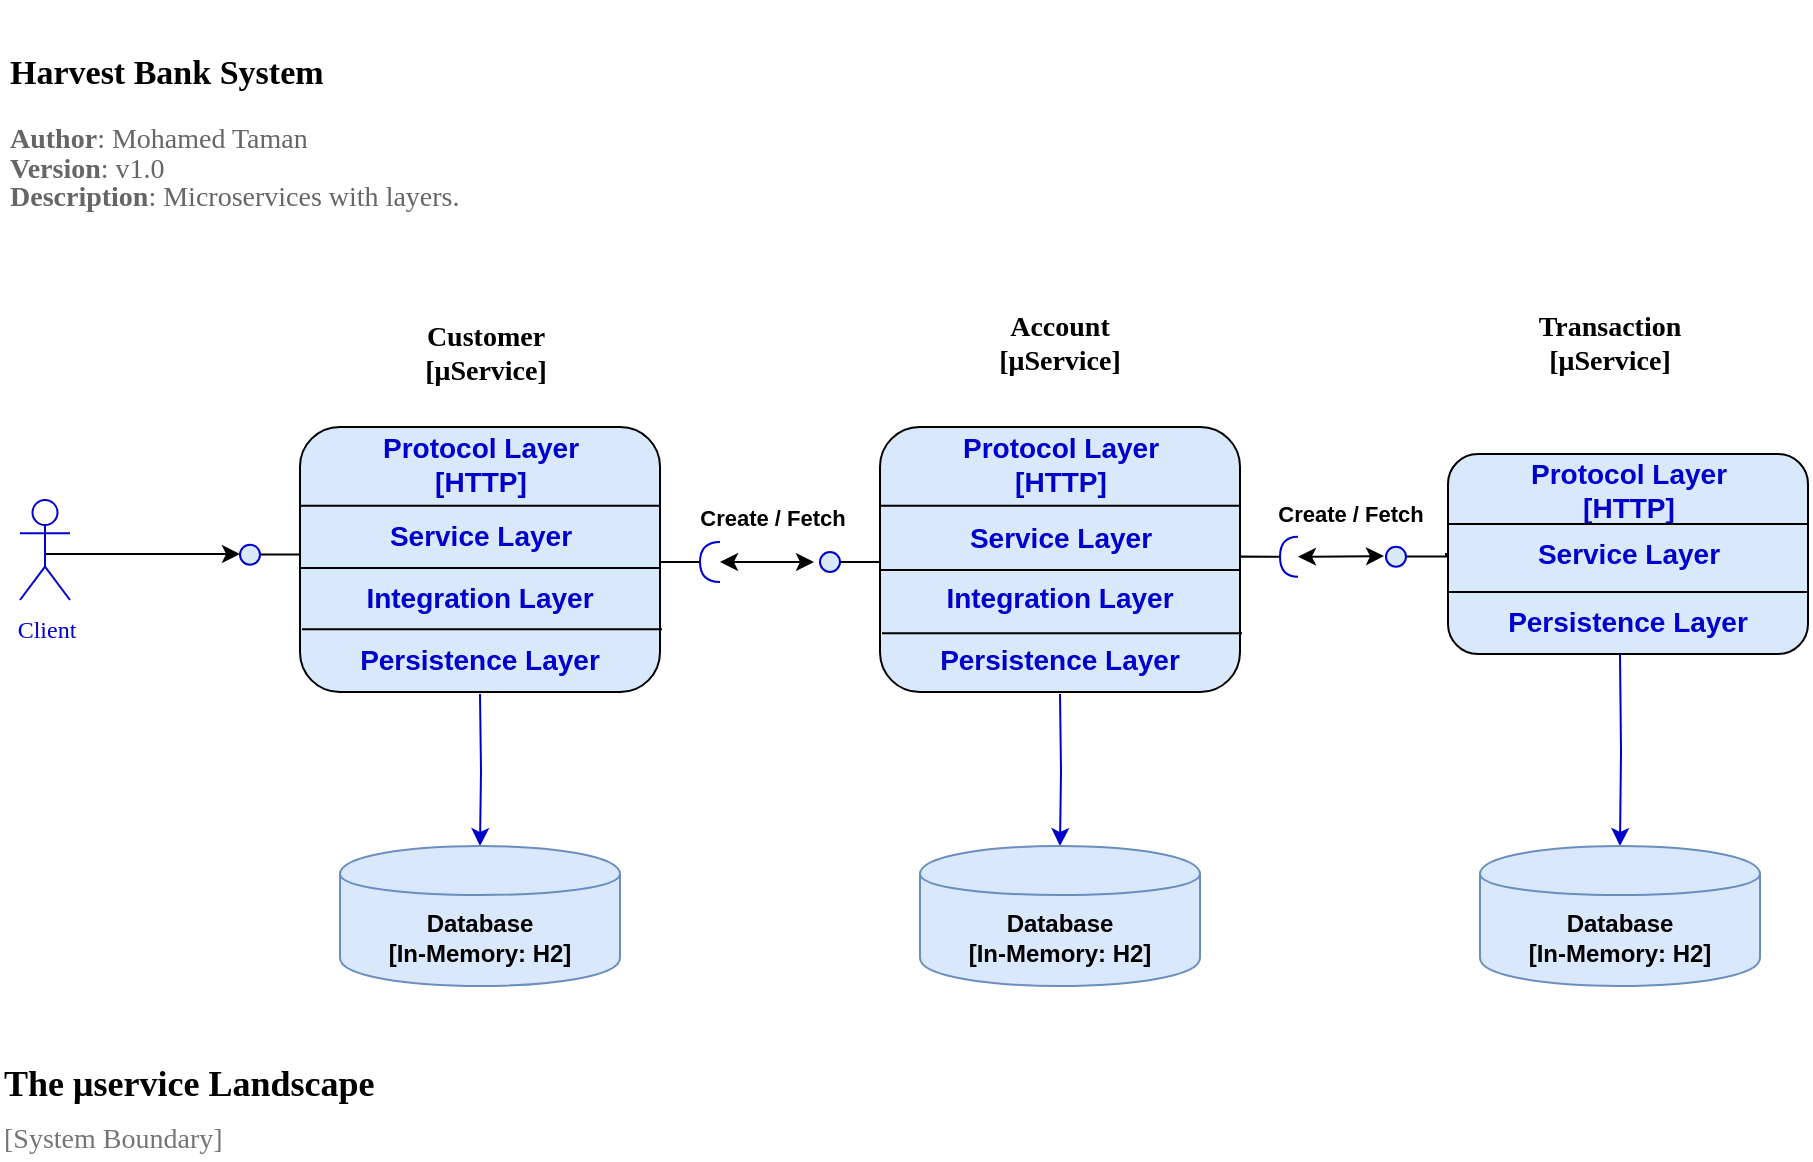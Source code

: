 <mxfile version="13.6.2" type="device"><diagram id="AB_V6vzYw9LKZ90D6go7" name="Persistence_v1"><mxGraphModel dx="1106" dy="933" grid="1" gridSize="10" guides="1" tooltips="1" connect="1" arrows="1" fold="1" page="1" pageScale="1" pageWidth="1169" pageHeight="827" math="0" shadow="0"><root><mxCell id="0"/><mxCell id="1" parent="0"/><mxCell id="fn8ZvxMflA4XxyqK2Ws9-24" style="edgeStyle=orthogonalEdgeStyle;rounded=0;orthogonalLoop=1;jettySize=auto;html=1;entryX=1;entryY=0.5;entryDx=0;entryDy=0;endArrow=none;endFill=0;" edge="1" parent="1" source="0qw5BtmiIt8Ztd468OAD-27" target="0qw5BtmiIt8Ztd468OAD-1"><mxGeometry relative="1" as="geometry"/></mxCell><mxCell id="fn8ZvxMflA4XxyqK2Ws9-27" style="edgeStyle=orthogonalEdgeStyle;rounded=0;orthogonalLoop=1;jettySize=auto;html=1;exitX=0;exitY=0.5;exitDx=0;exitDy=0;exitPerimeter=0;endArrow=classic;endFill=1;startArrow=classic;startFill=1;" edge="1" parent="1" source="0qw5BtmiIt8Ztd468OAD-27"><mxGeometry relative="1" as="geometry"><mxPoint x="527" y="344" as="targetPoint"/></mxGeometry></mxCell><mxCell id="fn8ZvxMflA4XxyqK2Ws9-34" value="Create / Fetch" style="edgeLabel;html=1;align=center;verticalAlign=middle;resizable=0;points=[];fontStyle=1" vertex="1" connectable="0" parent="fn8ZvxMflA4XxyqK2Ws9-27"><mxGeometry x="-0.106" relative="1" as="geometry"><mxPoint x="5" y="-22" as="offset"/></mxGeometry></mxCell><mxCell id="0qw5BtmiIt8Ztd468OAD-27" value="" style="shape=requiredInterface;html=1;verticalLabelPosition=bottom;rounded=1;shadow=0;glass=0;strokeColor=#0000CC;fillColor=#1685BA;fontSize=14;fontColor=#FFFFFF;rotation=-180;" parent="1" vertex="1"><mxGeometry x="470" y="334" width="10" height="20" as="geometry"/></mxCell><mxCell id="0qw5BtmiIt8Ztd468OAD-32" value="" style="group;strokeColor=none;" parent="1" vertex="1" connectable="0"><mxGeometry x="844" y="270" width="180" height="120" as="geometry"/></mxCell><mxCell id="0qw5BtmiIt8Ztd468OAD-33" value="" style="rounded=1;whiteSpace=wrap;html=1;fillColor=#dae8fc;strokeColor=#000000;" parent="0qw5BtmiIt8Ztd468OAD-32" vertex="1"><mxGeometry y="20" width="180" height="100" as="geometry"/></mxCell><mxCell id="0qw5BtmiIt8Ztd468OAD-34" value="&lt;font color=&quot;#0000cc&quot;&gt;Protocol Layer [HTTP]&lt;/font&gt;" style="text;html=1;align=center;verticalAlign=middle;whiteSpace=wrap;rounded=1;shadow=0;glass=0;fontStyle=1;fontSize=14;" parent="0qw5BtmiIt8Ztd468OAD-32" vertex="1"><mxGeometry x="27.5" y="29" width="125" height="18" as="geometry"/></mxCell><mxCell id="0qw5BtmiIt8Ztd468OAD-35" value="&lt;span style=&quot;color: rgb(0 , 0 , 204)&quot;&gt;Persistence&amp;nbsp;&lt;/span&gt;&lt;font color=&quot;#0000cc&quot;&gt;Layer&lt;/font&gt;" style="text;html=1;strokeColor=none;fillColor=none;align=center;verticalAlign=middle;whiteSpace=wrap;rounded=1;shadow=0;glass=0;fontColor=#FFFFFF;fontStyle=1;fontSize=14;" parent="0qw5BtmiIt8Ztd468OAD-32" vertex="1"><mxGeometry x="20" y="94" width="140" height="20" as="geometry"/></mxCell><mxCell id="0qw5BtmiIt8Ztd468OAD-36" value="&lt;font color=&quot;#0000cc&quot;&gt;Service Layer&lt;/font&gt;" style="text;html=1;strokeColor=none;fillColor=none;align=center;verticalAlign=middle;whiteSpace=wrap;rounded=1;shadow=0;glass=0;fontColor=#FFFFFF;fontStyle=1;fontSize=14;" parent="0qw5BtmiIt8Ztd468OAD-32" vertex="1"><mxGeometry x="32.5" y="59.5" width="115" height="21" as="geometry"/></mxCell><mxCell id="0qw5BtmiIt8Ztd468OAD-37" value="" style="endArrow=none;html=1;" parent="0qw5BtmiIt8Ztd468OAD-32" edge="1"><mxGeometry width="50" height="50" relative="1" as="geometry"><mxPoint x="180" y="55" as="sourcePoint"/><mxPoint y="55" as="targetPoint"/><Array as="points"/></mxGeometry></mxCell><mxCell id="0qw5BtmiIt8Ztd468OAD-38" value="" style="endArrow=none;html=1;" parent="0qw5BtmiIt8Ztd468OAD-32" edge="1"><mxGeometry width="50" height="50" relative="1" as="geometry"><mxPoint x="180" y="89" as="sourcePoint"/><mxPoint y="89" as="targetPoint"/><Array as="points"/></mxGeometry></mxCell><mxCell id="0qw5BtmiIt8Ztd468OAD-50" value="" style="group" parent="1" vertex="1" connectable="0"><mxGeometry x="560" y="250" width="180" height="159" as="geometry"/></mxCell><mxCell id="0qw5BtmiIt8Ztd468OAD-51" value="" style="rounded=1;whiteSpace=wrap;html=1;fillColor=#dae8fc;strokeColor=#000000;" parent="0qw5BtmiIt8Ztd468OAD-50" vertex="1"><mxGeometry y="26.5" width="180" height="132.5" as="geometry"/></mxCell><mxCell id="0qw5BtmiIt8Ztd468OAD-52" value="&lt;font color=&quot;#0000cc&quot;&gt;Protocol Layer [HTTP]&lt;/font&gt;" style="text;html=1;align=center;verticalAlign=middle;whiteSpace=wrap;rounded=1;shadow=0;glass=0;fontStyle=1;fontSize=14;" parent="0qw5BtmiIt8Ztd468OAD-50" vertex="1"><mxGeometry x="27.5" y="33.456" width="125" height="23.85" as="geometry"/></mxCell><mxCell id="0qw5BtmiIt8Ztd468OAD-53" value="&lt;font color=&quot;#0000cc&quot;&gt;Persistence Layer&lt;/font&gt;" style="text;html=1;strokeColor=none;fillColor=none;align=center;verticalAlign=middle;whiteSpace=wrap;rounded=1;shadow=0;glass=0;fontColor=#FFFFFF;fontStyle=1;fontSize=14;" parent="0qw5BtmiIt8Ztd468OAD-50" vertex="1"><mxGeometry x="20" y="129.519" width="140" height="26.5" as="geometry"/></mxCell><mxCell id="0qw5BtmiIt8Ztd468OAD-54" value="&lt;font color=&quot;#0000cc&quot;&gt;Service Layer&lt;/font&gt;" style="text;html=1;strokeColor=none;fillColor=none;align=center;verticalAlign=middle;whiteSpace=wrap;rounded=1;shadow=0;glass=0;fontColor=#FFFFFF;fontStyle=1;fontSize=14;" parent="0qw5BtmiIt8Ztd468OAD-50" vertex="1"><mxGeometry x="32.5" y="67.906" width="115" height="27.825" as="geometry"/></mxCell><mxCell id="0qw5BtmiIt8Ztd468OAD-55" value="" style="endArrow=none;html=1;" parent="0qw5BtmiIt8Ztd468OAD-50" edge="1"><mxGeometry width="50" height="50" relative="1" as="geometry"><mxPoint x="180" y="65.919" as="sourcePoint"/><mxPoint y="65.919" as="targetPoint"/><Array as="points"/></mxGeometry></mxCell><mxCell id="0qw5BtmiIt8Ztd468OAD-56" value="" style="endArrow=none;html=1;" parent="0qw5BtmiIt8Ztd468OAD-50" edge="1"><mxGeometry width="50" height="50" relative="1" as="geometry"><mxPoint x="180" y="98.05" as="sourcePoint"/><mxPoint y="98.05" as="targetPoint"/><Array as="points"/></mxGeometry></mxCell><mxCell id="0qw5BtmiIt8Ztd468OAD-31" value="" style="group;strokeColor=none;" parent="0qw5BtmiIt8Ztd468OAD-50" vertex="1" connectable="0"><mxGeometry x="-290" width="180" height="159" as="geometry"/></mxCell><mxCell id="0qw5BtmiIt8Ztd468OAD-1" value="" style="rounded=1;whiteSpace=wrap;html=1;fillColor=#dae8fc;strokeColor=#000000;" parent="0qw5BtmiIt8Ztd468OAD-31" vertex="1"><mxGeometry y="26.5" width="180" height="132.5" as="geometry"/></mxCell><mxCell id="0qw5BtmiIt8Ztd468OAD-6" value="&lt;font color=&quot;#0000cc&quot;&gt;Protocol Layer [HTTP]&lt;/font&gt;" style="text;html=1;align=center;verticalAlign=middle;whiteSpace=wrap;rounded=1;shadow=0;glass=0;fontStyle=1;fontSize=14;" parent="0qw5BtmiIt8Ztd468OAD-31" vertex="1"><mxGeometry x="27.5" y="33.456" width="125" height="23.85" as="geometry"/></mxCell><mxCell id="0qw5BtmiIt8Ztd468OAD-10" value="&lt;font color=&quot;#0000cc&quot;&gt;Integration Layer&lt;/font&gt;" style="text;html=1;strokeColor=none;fillColor=none;align=center;verticalAlign=middle;whiteSpace=wrap;rounded=1;shadow=0;glass=0;fontColor=#FFFFFF;fontStyle=1;fontSize=14;" parent="0qw5BtmiIt8Ztd468OAD-31" vertex="1"><mxGeometry x="20" y="98.712" width="140" height="26.5" as="geometry"/></mxCell><mxCell id="0qw5BtmiIt8Ztd468OAD-11" value="&lt;font color=&quot;#0000cc&quot;&gt;Service Layer&lt;/font&gt;" style="text;html=1;strokeColor=none;fillColor=none;align=center;verticalAlign=middle;whiteSpace=wrap;rounded=1;shadow=0;glass=0;fontColor=#FFFFFF;fontStyle=1;fontSize=14;" parent="0qw5BtmiIt8Ztd468OAD-31" vertex="1"><mxGeometry x="32.5" y="66.912" width="115" height="27.825" as="geometry"/></mxCell><mxCell id="0qw5BtmiIt8Ztd468OAD-19" value="" style="endArrow=none;html=1;" parent="0qw5BtmiIt8Ztd468OAD-31" edge="1"><mxGeometry width="50" height="50" relative="1" as="geometry"><mxPoint x="180" y="65.919" as="sourcePoint"/><mxPoint y="65.919" as="targetPoint"/><Array as="points"/></mxGeometry></mxCell><mxCell id="0qw5BtmiIt8Ztd468OAD-20" value="" style="endArrow=none;html=1;" parent="0qw5BtmiIt8Ztd468OAD-31" edge="1"><mxGeometry width="50" height="50" relative="1" as="geometry"><mxPoint x="180" y="97.056" as="sourcePoint"/><mxPoint y="97.056" as="targetPoint"/><Array as="points"/></mxGeometry></mxCell><mxCell id="fn8ZvxMflA4XxyqK2Ws9-12" value="&lt;font color=&quot;#0000cc&quot;&gt;Persistence Layer&lt;/font&gt;" style="text;html=1;strokeColor=none;fillColor=none;align=center;verticalAlign=middle;whiteSpace=wrap;rounded=1;shadow=0;glass=0;fontColor=#FFFFFF;fontStyle=1;fontSize=14;" vertex="1" parent="0qw5BtmiIt8Ztd468OAD-31"><mxGeometry x="20" y="129.519" width="140" height="26.5" as="geometry"/></mxCell><mxCell id="0qw5BtmiIt8Ztd468OAD-5" value="Customer&lt;br style=&quot;font-size: 14px&quot;&gt;[μService]" style="text;html=1;strokeColor=none;fillColor=none;align=center;verticalAlign=middle;whiteSpace=wrap;rounded=0;fontStyle=1;fontSize=14;fontFamily=Verdana;" parent="0qw5BtmiIt8Ztd468OAD-31" vertex="1"><mxGeometry x="27.5" y="-30" width="130" height="40" as="geometry"/></mxCell><mxCell id="fn8ZvxMflA4XxyqK2Ws9-10" value="&lt;font color=&quot;#0000cc&quot;&gt;Integration Layer&lt;/font&gt;" style="text;html=1;strokeColor=none;fillColor=none;align=center;verticalAlign=middle;whiteSpace=wrap;rounded=1;shadow=0;glass=0;fontColor=#FFFFFF;fontStyle=1;fontSize=14;" vertex="1" parent="0qw5BtmiIt8Ztd468OAD-50"><mxGeometry x="20" y="99.04" width="140" height="26.5" as="geometry"/></mxCell><mxCell id="0qw5BtmiIt8Ztd468OAD-82" value="" style="edgeStyle=orthogonalEdgeStyle;rounded=0;orthogonalLoop=1;jettySize=auto;html=1;endArrow=classic;endFill=1;strokeColor=#0000CC;fontFamily=Verdana;fontSize=14;fontColor=#FFFFFF;" parent="1" target="0qw5BtmiIt8Ztd468OAD-81" edge="1"><mxGeometry relative="1" as="geometry"><mxPoint x="930" y="390" as="sourcePoint"/></mxGeometry></mxCell><mxCell id="0qw5BtmiIt8Ztd468OAD-62" value="Transaction&lt;br style=&quot;font-size: 14px&quot;&gt;[μService]" style="text;html=1;strokeColor=none;fillColor=none;align=center;verticalAlign=middle;whiteSpace=wrap;rounded=0;fontStyle=1;fontSize=14;fontFamily=Verdana;" parent="1" vertex="1"><mxGeometry x="860" y="210" width="130" height="50" as="geometry"/></mxCell><mxCell id="0qw5BtmiIt8Ztd468OAD-78" value="" style="edgeStyle=orthogonalEdgeStyle;rounded=0;orthogonalLoop=1;jettySize=auto;html=1;endArrow=classic;endFill=1;strokeColor=#0000CC;fontFamily=Verdana;fontSize=14;fontColor=#FFFFFF;" parent="1" target="0qw5BtmiIt8Ztd468OAD-77" edge="1"><mxGeometry relative="1" as="geometry"><mxPoint x="650" y="410" as="sourcePoint"/></mxGeometry></mxCell><mxCell id="0qw5BtmiIt8Ztd468OAD-64" value="Account&lt;br style=&quot;font-size: 14px&quot;&gt;[μService]" style="text;html=1;strokeColor=none;fillColor=none;align=center;verticalAlign=middle;whiteSpace=wrap;rounded=0;fontStyle=1;fontSize=14;fontFamily=Verdana;" parent="1" vertex="1"><mxGeometry x="585" y="210" width="130" height="50" as="geometry"/></mxCell><mxCell id="fn8ZvxMflA4XxyqK2Ws9-22" style="edgeStyle=orthogonalEdgeStyle;rounded=0;orthogonalLoop=1;jettySize=auto;html=1;exitX=0.5;exitY=0.5;exitDx=0;exitDy=0;exitPerimeter=0;entryX=0;entryY=0.267;entryDx=0;entryDy=0;entryPerimeter=0;endArrow=classic;endFill=1;" edge="1" parent="1"><mxGeometry relative="1" as="geometry"><mxPoint x="142.5" y="340" as="sourcePoint"/><mxPoint x="240" y="340" as="targetPoint"/></mxGeometry></mxCell><mxCell id="0qw5BtmiIt8Ztd468OAD-65" value="&lt;font color=&quot;#0000cc&quot; style=&quot;font-size: 12px&quot;&gt;Client&lt;/font&gt;" style="shape=umlActor;verticalLabelPosition=bottom;labelBackgroundColor=#ffffff;verticalAlign=top;html=1;outlineConnect=0;rounded=1;shadow=0;glass=0;strokeColor=#0000CC;fillColor=none;fontFamily=Verdana;fontSize=14;fontColor=#FFFFFF;" parent="1" vertex="1"><mxGeometry x="130" y="313" width="25" height="50" as="geometry"/></mxCell><mxCell id="0qw5BtmiIt8Ztd468OAD-77" value="&lt;span&gt;Database&lt;/span&gt;&lt;div&gt;[In-Memory:&amp;nbsp;H2]&lt;/div&gt;" style="shape=cylinder;whiteSpace=wrap;html=1;boundedLbl=1;rounded=0;labelBackgroundColor=none;fillColor=#dae8fc;fontSize=12;fontColor=#000000;align=center;strokeColor=#6c8ebf;points=[[0.5,0,0],[1,0.25,0],[1,0.5,0],[1,0.75,0],[0.5,1,0],[0,0.75,0],[0,0.5,0],[0,0.25,0]];shadow=0;glass=0;fontStyle=1" parent="1" vertex="1"><mxGeometry x="580" y="486" width="140" height="70" as="geometry"/></mxCell><mxCell id="0qw5BtmiIt8Ztd468OAD-81" value="&lt;span&gt;Database&lt;/span&gt;&lt;div&gt;[In-Memory:&amp;nbsp;H2]&lt;/div&gt;" style="shape=cylinder;whiteSpace=wrap;html=1;boundedLbl=1;rounded=0;labelBackgroundColor=none;fillColor=#dae8fc;fontSize=12;fontColor=#000000;align=center;strokeColor=#6c8ebf;points=[[0.5,0,0],[1,0.25,0],[1,0.5,0],[1,0.75,0],[0.5,1,0],[0,0.75,0],[0,0.5,0],[0,0.25,0]];shadow=0;glass=0;fontStyle=1" parent="1" vertex="1"><mxGeometry x="860" y="486" width="140" height="70" as="geometry"/></mxCell><mxCell id="5hcN-5AcaDWvwceJ7_Z3-1" value="&lt;h2&gt;&lt;span style=&quot;text-align: center&quot;&gt;&lt;font style=&quot;line-height: 30% ; font-size: 17px&quot; color=&quot;#000000&quot;&gt;Harvest Bank System&lt;/font&gt;&lt;/span&gt;&lt;/h2&gt;&lt;p style=&quot;line-height: 20% ; font-size: 14px&quot;&gt;&lt;font style=&quot;font-size: 14px&quot;&gt;&lt;b&gt;Author&lt;/b&gt;: Mohamed Taman&lt;/font&gt;&lt;/p&gt;&lt;p style=&quot;line-height: 0% ; font-size: 14px&quot;&gt;&lt;font style=&quot;font-size: 14px&quot;&gt;&lt;b&gt;Version&lt;/b&gt;: v1.0&lt;/font&gt;&lt;/p&gt;&lt;p style=&quot;line-height: 0% ; font-size: 14px&quot;&gt;&lt;font style=&quot;font-size: 14px&quot;&gt;&lt;b&gt;Description&lt;/b&gt;: Microservices with&amp;nbsp;&lt;/font&gt;&lt;span&gt;layers.&amp;nbsp;&lt;/span&gt;&lt;/p&gt;" style="text;html=1;strokeColor=none;fillColor=none;spacing=5;spacingTop=-20;whiteSpace=wrap;overflow=hidden;rounded=0;fontFamily=Verdana;fontSize=16;fontColor=#666666;align=left;" parent="1" vertex="1"><mxGeometry x="120" y="73" width="300" height="107" as="geometry"/></mxCell><mxCell id="ECD6otBskVYLk4cpAuPM-1" value="" style="group" parent="1" vertex="1" connectable="0"><mxGeometry x="120" y="590" width="250" height="53" as="geometry"/></mxCell><mxCell id="ECD6otBskVYLk4cpAuPM-2" value="&lt;h1 style=&quot;line-height: 23px; font-size: 18px;&quot;&gt;The&amp;nbsp;&lt;span style=&quot;white-space: pre-wrap; font-size: 18px;&quot;&gt;&lt;font style=&quot;font-size: 18px;&quot;&gt;μ&lt;/font&gt;&lt;/span&gt;service Landscape&lt;/h1&gt;" style="text;html=1;strokeColor=none;fillColor=none;align=left;verticalAlign=middle;whiteSpace=wrap;rounded=0;fontSize=18;fontFamily=Verdana;" parent="ECD6otBskVYLk4cpAuPM-1" vertex="1"><mxGeometry width="250" height="30" as="geometry"/></mxCell><mxCell id="ECD6otBskVYLk4cpAuPM-3" value="[System Boundary]" style="text;html=1;strokeColor=none;fillColor=none;align=left;verticalAlign=middle;whiteSpace=wrap;rounded=0;fontFamily=Verdana;fontSize=14;fontColor=#757575;" parent="ECD6otBskVYLk4cpAuPM-1" vertex="1"><mxGeometry y="33" width="150" height="20" as="geometry"/></mxCell><mxCell id="fn8ZvxMflA4XxyqK2Ws9-31" style="edgeStyle=orthogonalEdgeStyle;rounded=0;orthogonalLoop=1;jettySize=auto;html=1;exitX=0;exitY=0.5;exitDx=0;exitDy=0;exitPerimeter=0;entryX=-0.1;entryY=0.467;entryDx=0;entryDy=0;entryPerimeter=0;endArrow=classic;endFill=1;startArrow=classic;startFill=1;" edge="1" parent="1" source="fn8ZvxMflA4XxyqK2Ws9-1" target="0qw5BtmiIt8Ztd468OAD-40"><mxGeometry relative="1" as="geometry"/></mxCell><mxCell id="fn8ZvxMflA4XxyqK2Ws9-32" style="edgeStyle=orthogonalEdgeStyle;rounded=0;orthogonalLoop=1;jettySize=auto;html=1;exitX=1;exitY=0.5;exitDx=0;exitDy=0;exitPerimeter=0;entryX=1;entryY=0.5;entryDx=0;entryDy=0;endArrow=none;endFill=0;" edge="1" parent="1" source="fn8ZvxMflA4XxyqK2Ws9-1" target="0qw5BtmiIt8Ztd468OAD-51"><mxGeometry relative="1" as="geometry"/></mxCell><mxCell id="fn8ZvxMflA4XxyqK2Ws9-1" value="" style="shape=requiredInterface;html=1;verticalLabelPosition=bottom;rounded=1;shadow=0;glass=0;strokeColor=#0000CC;fillColor=#1685BA;fontSize=14;fontColor=#FFFFFF;rotation=-180;" vertex="1" parent="1"><mxGeometry x="760" y="331.33" width="9" height="20" as="geometry"/></mxCell><mxCell id="fn8ZvxMflA4XxyqK2Ws9-33" style="edgeStyle=orthogonalEdgeStyle;rounded=0;jumpSize=6;orthogonalLoop=1;jettySize=auto;html=1;entryX=0;entryY=0.5;entryDx=0;entryDy=0;endArrow=none;endFill=0;endSize=0;startSize=0;" edge="1" parent="1" source="0qw5BtmiIt8Ztd468OAD-40" target="0qw5BtmiIt8Ztd468OAD-33"><mxGeometry relative="1" as="geometry"/></mxCell><mxCell id="0qw5BtmiIt8Ztd468OAD-40" value="" style="ellipse;whiteSpace=wrap;html=1;fontFamily=Helvetica;fontSize=12;align=center;strokeColor=#0000CC;fillColor=#dae8fc;points=[];aspect=fixed;resizable=0;rounded=1;shadow=0;glass=0;" parent="1" vertex="1"><mxGeometry x="813" y="336.33" width="10" height="10" as="geometry"/></mxCell><mxCell id="fn8ZvxMflA4XxyqK2Ws9-7" value="" style="edgeStyle=orthogonalEdgeStyle;rounded=0;orthogonalLoop=1;jettySize=auto;html=1;endArrow=classic;endFill=1;strokeColor=#0000CC;fontFamily=Verdana;fontSize=14;fontColor=#FFFFFF;" edge="1" parent="1" target="fn8ZvxMflA4XxyqK2Ws9-8"><mxGeometry relative="1" as="geometry"><mxPoint x="360" y="410" as="sourcePoint"/></mxGeometry></mxCell><mxCell id="fn8ZvxMflA4XxyqK2Ws9-8" value="&lt;span&gt;Database&lt;/span&gt;&lt;div&gt;[In-Memory:&amp;nbsp;H2]&lt;/div&gt;" style="shape=cylinder;whiteSpace=wrap;html=1;boundedLbl=1;rounded=0;labelBackgroundColor=none;fillColor=#dae8fc;fontSize=12;fontColor=#000000;align=center;strokeColor=#6c8ebf;points=[[0.5,0,0],[1,0.25,0],[1,0.5,0],[1,0.75,0],[0.5,1,0],[0,0.75,0],[0,0.5,0],[0,0.25,0]];shadow=0;glass=0;fontStyle=1" vertex="1" parent="1"><mxGeometry x="290" y="486" width="140" height="70" as="geometry"/></mxCell><mxCell id="fn8ZvxMflA4XxyqK2Ws9-9" value="" style="endArrow=none;html=1;" edge="1" parent="1"><mxGeometry width="50" height="50" relative="1" as="geometry"><mxPoint x="741" y="379.667" as="sourcePoint"/><mxPoint x="561" y="379.667" as="targetPoint"/><Array as="points"/></mxGeometry></mxCell><mxCell id="fn8ZvxMflA4XxyqK2Ws9-11" value="" style="endArrow=none;html=1;" edge="1" parent="1"><mxGeometry width="50" height="50" relative="1" as="geometry"><mxPoint x="451" y="377.667" as="sourcePoint"/><mxPoint x="271" y="377.667" as="targetPoint"/><Array as="points"/></mxGeometry></mxCell><mxCell id="fn8ZvxMflA4XxyqK2Ws9-20" style="edgeStyle=orthogonalEdgeStyle;rounded=0;orthogonalLoop=1;jettySize=auto;html=1;entryX=0;entryY=0.5;entryDx=0;entryDy=0;endArrow=none;endFill=0;" edge="1" parent="1" source="0qw5BtmiIt8Ztd468OAD-25" target="0qw5BtmiIt8Ztd468OAD-1"><mxGeometry relative="1" as="geometry"/></mxCell><mxCell id="0qw5BtmiIt8Ztd468OAD-25" value="" style="ellipse;whiteSpace=wrap;html=1;fontFamily=Helvetica;fontSize=12;align=center;strokeColor=#0000CC;fillColor=#dae8fc;points=[];aspect=fixed;resizable=0;rounded=1;shadow=0;glass=0;" parent="1" vertex="1"><mxGeometry x="240" y="335.33" width="10" height="10" as="geometry"/></mxCell><mxCell id="fn8ZvxMflA4XxyqK2Ws9-26" style="edgeStyle=orthogonalEdgeStyle;rounded=0;orthogonalLoop=1;jettySize=auto;html=1;entryX=0;entryY=0.5;entryDx=0;entryDy=0;endArrow=none;endFill=0;" edge="1" parent="1" source="fn8ZvxMflA4XxyqK2Ws9-25" target="0qw5BtmiIt8Ztd468OAD-51"><mxGeometry relative="1" as="geometry"/></mxCell><mxCell id="fn8ZvxMflA4XxyqK2Ws9-25" value="" style="ellipse;whiteSpace=wrap;html=1;fontFamily=Helvetica;fontSize=12;align=center;strokeColor=#0000CC;fillColor=#dae8fc;points=[];aspect=fixed;resizable=0;rounded=1;shadow=0;glass=0;" vertex="1" parent="1"><mxGeometry x="530" y="339" width="10" height="10" as="geometry"/></mxCell><mxCell id="fn8ZvxMflA4XxyqK2Ws9-35" value="Create / Fetch" style="edgeLabel;html=1;align=center;verticalAlign=middle;resizable=0;points=[];fontStyle=1" vertex="1" connectable="0" parent="1"><mxGeometry x="795" y="320" as="geometry"/></mxCell></root></mxGraphModel></diagram></mxfile>
